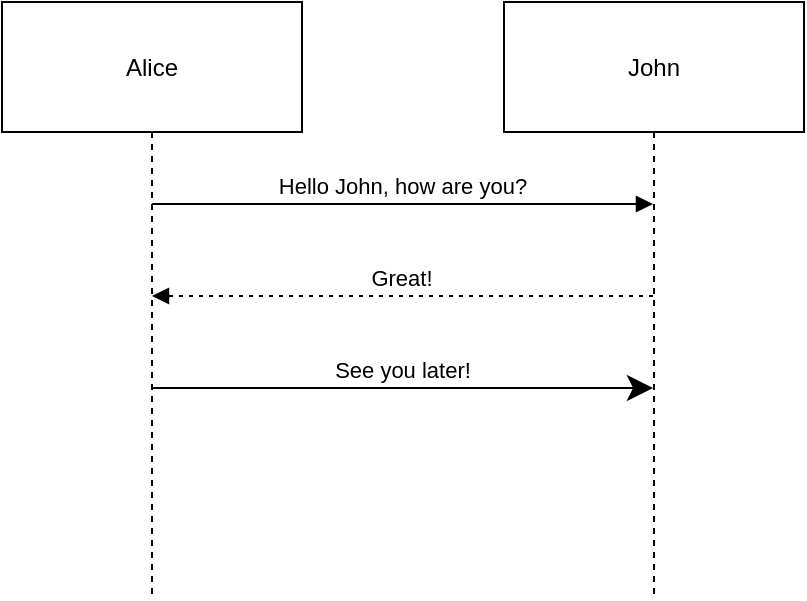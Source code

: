 <mxfile version="22.1.7" type="github">
  <diagram name="Page-1" id="miSe3xlycnfJpvNjPTJa">
    <mxGraphModel dx="1432" dy="797" grid="1" gridSize="10" guides="1" tooltips="1" connect="1" arrows="1" fold="1" page="1" pageScale="1" pageWidth="850" pageHeight="1100" math="0" shadow="0">
      <root>
        <mxCell id="0" />
        <mxCell id="1" parent="0" />
        <mxCell id="2" value="Alice" style="shape=umlLifeline;perimeter=lifelinePerimeter;whiteSpace=wrap;container=1;dropTarget=0;collapsible=0;recursiveResize=0;outlineConnect=0;portConstraint=eastwest;newEdgeStyle={&quot;edgeStyle&quot;:&quot;elbowEdgeStyle&quot;,&quot;elbow&quot;:&quot;vertical&quot;,&quot;curved&quot;:0,&quot;rounded&quot;:0};size=65;" parent="1" vertex="1">
          <mxGeometry width="150" height="298" as="geometry" />
        </mxCell>
        <mxCell id="3" value="John" style="shape=umlLifeline;perimeter=lifelinePerimeter;whiteSpace=wrap;container=1;dropTarget=0;collapsible=0;recursiveResize=0;outlineConnect=0;portConstraint=eastwest;newEdgeStyle={&quot;edgeStyle&quot;:&quot;elbowEdgeStyle&quot;,&quot;elbow&quot;:&quot;vertical&quot;,&quot;curved&quot;:0,&quot;rounded&quot;:0};size=65;" parent="1" vertex="1">
          <mxGeometry x="251" width="150" height="298" as="geometry" />
        </mxCell>
        <mxCell id="4" value="Hello John, how are you?" style="verticalAlign=bottom;endArrow=block;edgeStyle=elbowEdgeStyle;elbow=vertical;curved=0;rounded=0;" parent="1" source="2" target="3" edge="1">
          <mxGeometry relative="1" as="geometry">
            <Array as="points">
              <mxPoint x="211" y="101" />
            </Array>
          </mxGeometry>
        </mxCell>
        <mxCell id="5" value="Great!" style="verticalAlign=bottom;endArrow=block;edgeStyle=elbowEdgeStyle;elbow=vertical;curved=0;rounded=0;dashed=1;dashPattern=2 3;" parent="1" source="3" target="2" edge="1">
          <mxGeometry relative="1" as="geometry">
            <Array as="points">
              <mxPoint x="211" y="147" />
            </Array>
          </mxGeometry>
        </mxCell>
        <mxCell id="6" value="See you later!" style="verticalAlign=bottom;endArrow=block;edgeStyle=elbowEdgeStyle;elbow=vertical;curved=0;rounded=0;endArrow=classic;endSize=10;" parent="1" source="2" target="3" edge="1">
          <mxGeometry relative="1" as="geometry">
            <Array as="points">
              <mxPoint x="211" y="193" />
            </Array>
          </mxGeometry>
        </mxCell>
      </root>
    </mxGraphModel>
  </diagram>
</mxfile>

